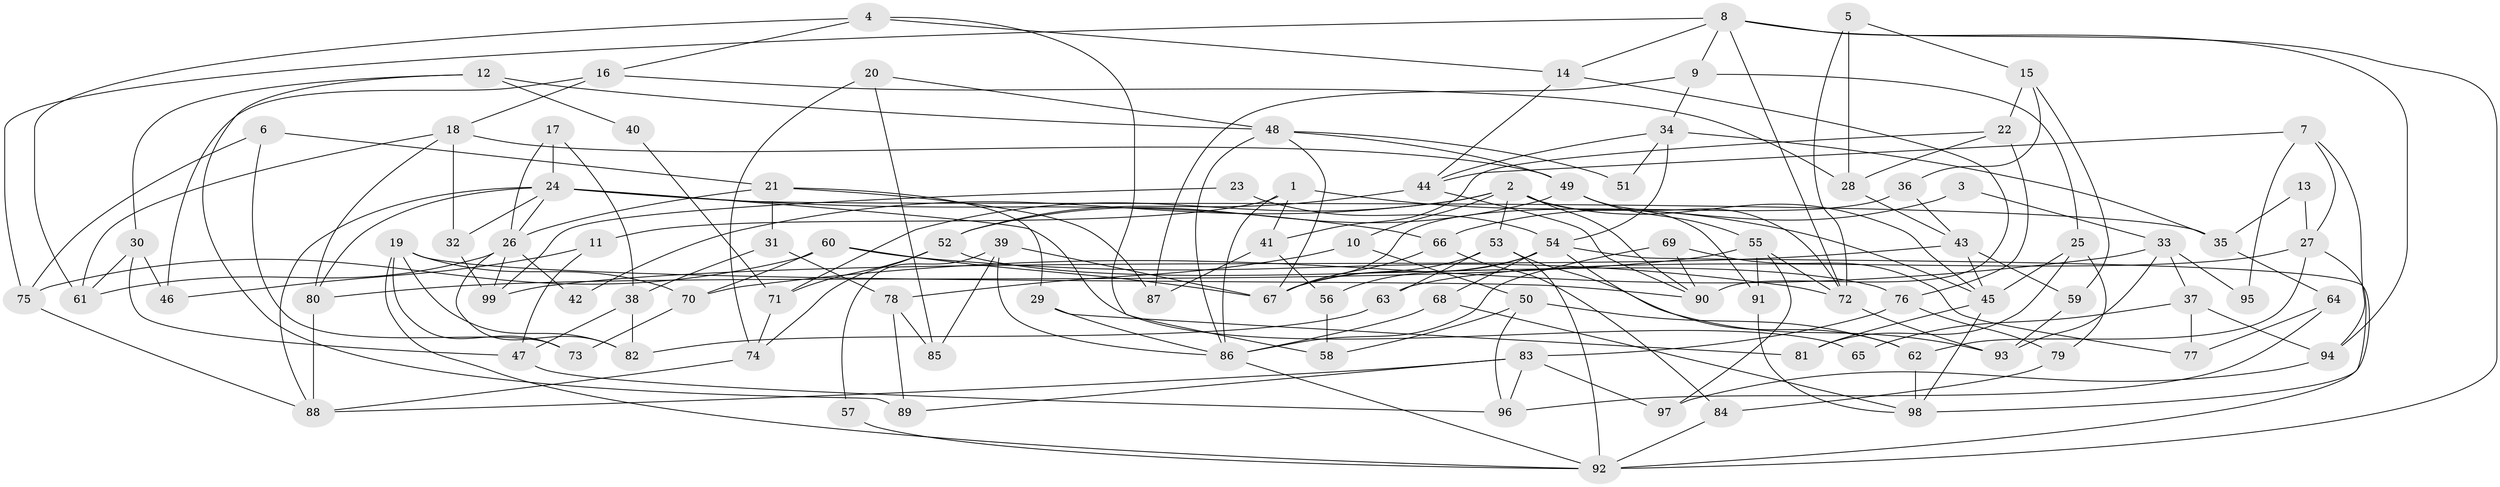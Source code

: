// Generated by graph-tools (version 1.1) at 2025/02/03/09/25 03:02:06]
// undirected, 99 vertices, 198 edges
graph export_dot {
graph [start="1"]
  node [color=gray90,style=filled];
  1;
  2;
  3;
  4;
  5;
  6;
  7;
  8;
  9;
  10;
  11;
  12;
  13;
  14;
  15;
  16;
  17;
  18;
  19;
  20;
  21;
  22;
  23;
  24;
  25;
  26;
  27;
  28;
  29;
  30;
  31;
  32;
  33;
  34;
  35;
  36;
  37;
  38;
  39;
  40;
  41;
  42;
  43;
  44;
  45;
  46;
  47;
  48;
  49;
  50;
  51;
  52;
  53;
  54;
  55;
  56;
  57;
  58;
  59;
  60;
  61;
  62;
  63;
  64;
  65;
  66;
  67;
  68;
  69;
  70;
  71;
  72;
  73;
  74;
  75;
  76;
  77;
  78;
  79;
  80;
  81;
  82;
  83;
  84;
  85;
  86;
  87;
  88;
  89;
  90;
  91;
  92;
  93;
  94;
  95;
  96;
  97;
  98;
  99;
  1 -- 86;
  1 -- 45;
  1 -- 11;
  1 -- 41;
  2 -- 45;
  2 -- 91;
  2 -- 10;
  2 -- 42;
  2 -- 53;
  2 -- 71;
  2 -- 90;
  3 -- 66;
  3 -- 33;
  4 -- 61;
  4 -- 16;
  4 -- 14;
  4 -- 58;
  5 -- 28;
  5 -- 15;
  5 -- 72;
  6 -- 21;
  6 -- 75;
  6 -- 73;
  7 -- 44;
  7 -- 94;
  7 -- 27;
  7 -- 95;
  8 -- 14;
  8 -- 72;
  8 -- 9;
  8 -- 75;
  8 -- 92;
  8 -- 94;
  9 -- 34;
  9 -- 25;
  9 -- 87;
  10 -- 78;
  10 -- 50;
  11 -- 47;
  11 -- 46;
  12 -- 48;
  12 -- 30;
  12 -- 40;
  12 -- 89;
  13 -- 35;
  13 -- 27;
  14 -- 90;
  14 -- 44;
  15 -- 59;
  15 -- 36;
  15 -- 22;
  16 -- 28;
  16 -- 18;
  16 -- 46;
  17 -- 24;
  17 -- 38;
  17 -- 26;
  18 -- 80;
  18 -- 49;
  18 -- 32;
  18 -- 61;
  19 -- 92;
  19 -- 90;
  19 -- 70;
  19 -- 73;
  19 -- 82;
  20 -- 48;
  20 -- 74;
  20 -- 85;
  21 -- 26;
  21 -- 87;
  21 -- 29;
  21 -- 31;
  22 -- 41;
  22 -- 28;
  22 -- 76;
  23 -- 54;
  23 -- 99;
  24 -- 26;
  24 -- 88;
  24 -- 32;
  24 -- 35;
  24 -- 65;
  24 -- 66;
  24 -- 80;
  25 -- 45;
  25 -- 79;
  25 -- 81;
  26 -- 82;
  26 -- 42;
  26 -- 61;
  26 -- 99;
  27 -- 63;
  27 -- 62;
  27 -- 98;
  28 -- 43;
  29 -- 86;
  29 -- 81;
  30 -- 61;
  30 -- 46;
  30 -- 47;
  31 -- 78;
  31 -- 38;
  32 -- 99;
  33 -- 37;
  33 -- 70;
  33 -- 93;
  33 -- 95;
  34 -- 54;
  34 -- 44;
  34 -- 35;
  34 -- 51;
  35 -- 64;
  36 -- 67;
  36 -- 43;
  37 -- 94;
  37 -- 77;
  37 -- 65;
  38 -- 47;
  38 -- 82;
  39 -- 67;
  39 -- 86;
  39 -- 57;
  39 -- 85;
  40 -- 71;
  41 -- 56;
  41 -- 87;
  43 -- 45;
  43 -- 99;
  43 -- 59;
  44 -- 52;
  44 -- 90;
  45 -- 98;
  45 -- 81;
  47 -- 96;
  48 -- 67;
  48 -- 86;
  48 -- 49;
  48 -- 51;
  49 -- 72;
  49 -- 52;
  49 -- 55;
  50 -- 62;
  50 -- 58;
  50 -- 96;
  52 -- 76;
  52 -- 71;
  52 -- 74;
  53 -- 93;
  53 -- 63;
  53 -- 67;
  53 -- 92;
  54 -- 67;
  54 -- 92;
  54 -- 56;
  54 -- 62;
  54 -- 68;
  55 -- 80;
  55 -- 72;
  55 -- 91;
  55 -- 97;
  56 -- 58;
  57 -- 92;
  59 -- 93;
  60 -- 70;
  60 -- 72;
  60 -- 67;
  60 -- 75;
  62 -- 98;
  63 -- 82;
  64 -- 96;
  64 -- 77;
  66 -- 67;
  66 -- 84;
  68 -- 98;
  68 -- 86;
  69 -- 90;
  69 -- 86;
  69 -- 77;
  70 -- 73;
  71 -- 74;
  72 -- 93;
  74 -- 88;
  75 -- 88;
  76 -- 79;
  76 -- 83;
  78 -- 85;
  78 -- 89;
  79 -- 84;
  80 -- 88;
  83 -- 88;
  83 -- 89;
  83 -- 96;
  83 -- 97;
  84 -- 92;
  86 -- 92;
  91 -- 98;
  94 -- 97;
}
